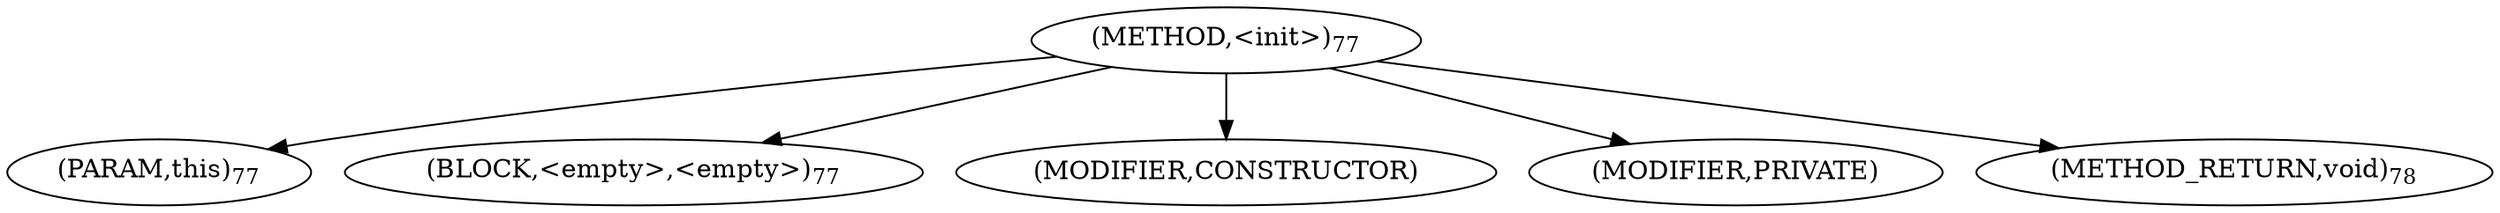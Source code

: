 digraph "&lt;init&gt;" {  
"22" [label = <(METHOD,&lt;init&gt;)<SUB>77</SUB>> ]
"23" [label = <(PARAM,this)<SUB>77</SUB>> ]
"24" [label = <(BLOCK,&lt;empty&gt;,&lt;empty&gt;)<SUB>77</SUB>> ]
"25" [label = <(MODIFIER,CONSTRUCTOR)> ]
"26" [label = <(MODIFIER,PRIVATE)> ]
"27" [label = <(METHOD_RETURN,void)<SUB>78</SUB>> ]
  "22" -> "23" 
  "22" -> "24" 
  "22" -> "25" 
  "22" -> "26" 
  "22" -> "27" 
}
